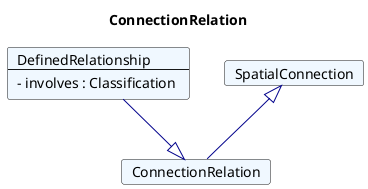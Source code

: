 @startuml
Title ConnectionRelation 

Card ConnectionRelation #F0F8FF [
ConnectionRelation
]
Card DefinedRelationship #F0F8FF [
DefinedRelationship
----
- involves : Classification 
]
DefinedRelationship --|> ConnectionRelation  #00008B 
Card SpatialConnection #F0F8FF [
SpatialConnection
]
SpatialConnection <|-- ConnectionRelation  #00008B 
@enduml